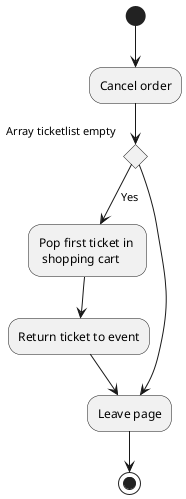 @startuml
(*)  --> "Cancel order"
If "Array ticketlist empty" then
--> [Yes] "Pop first ticket in \n shopping cart"
--> "Return ticket to event"
--> "Leave page"
else
--> "Leave page"
Endif
-->(*)
@enduml